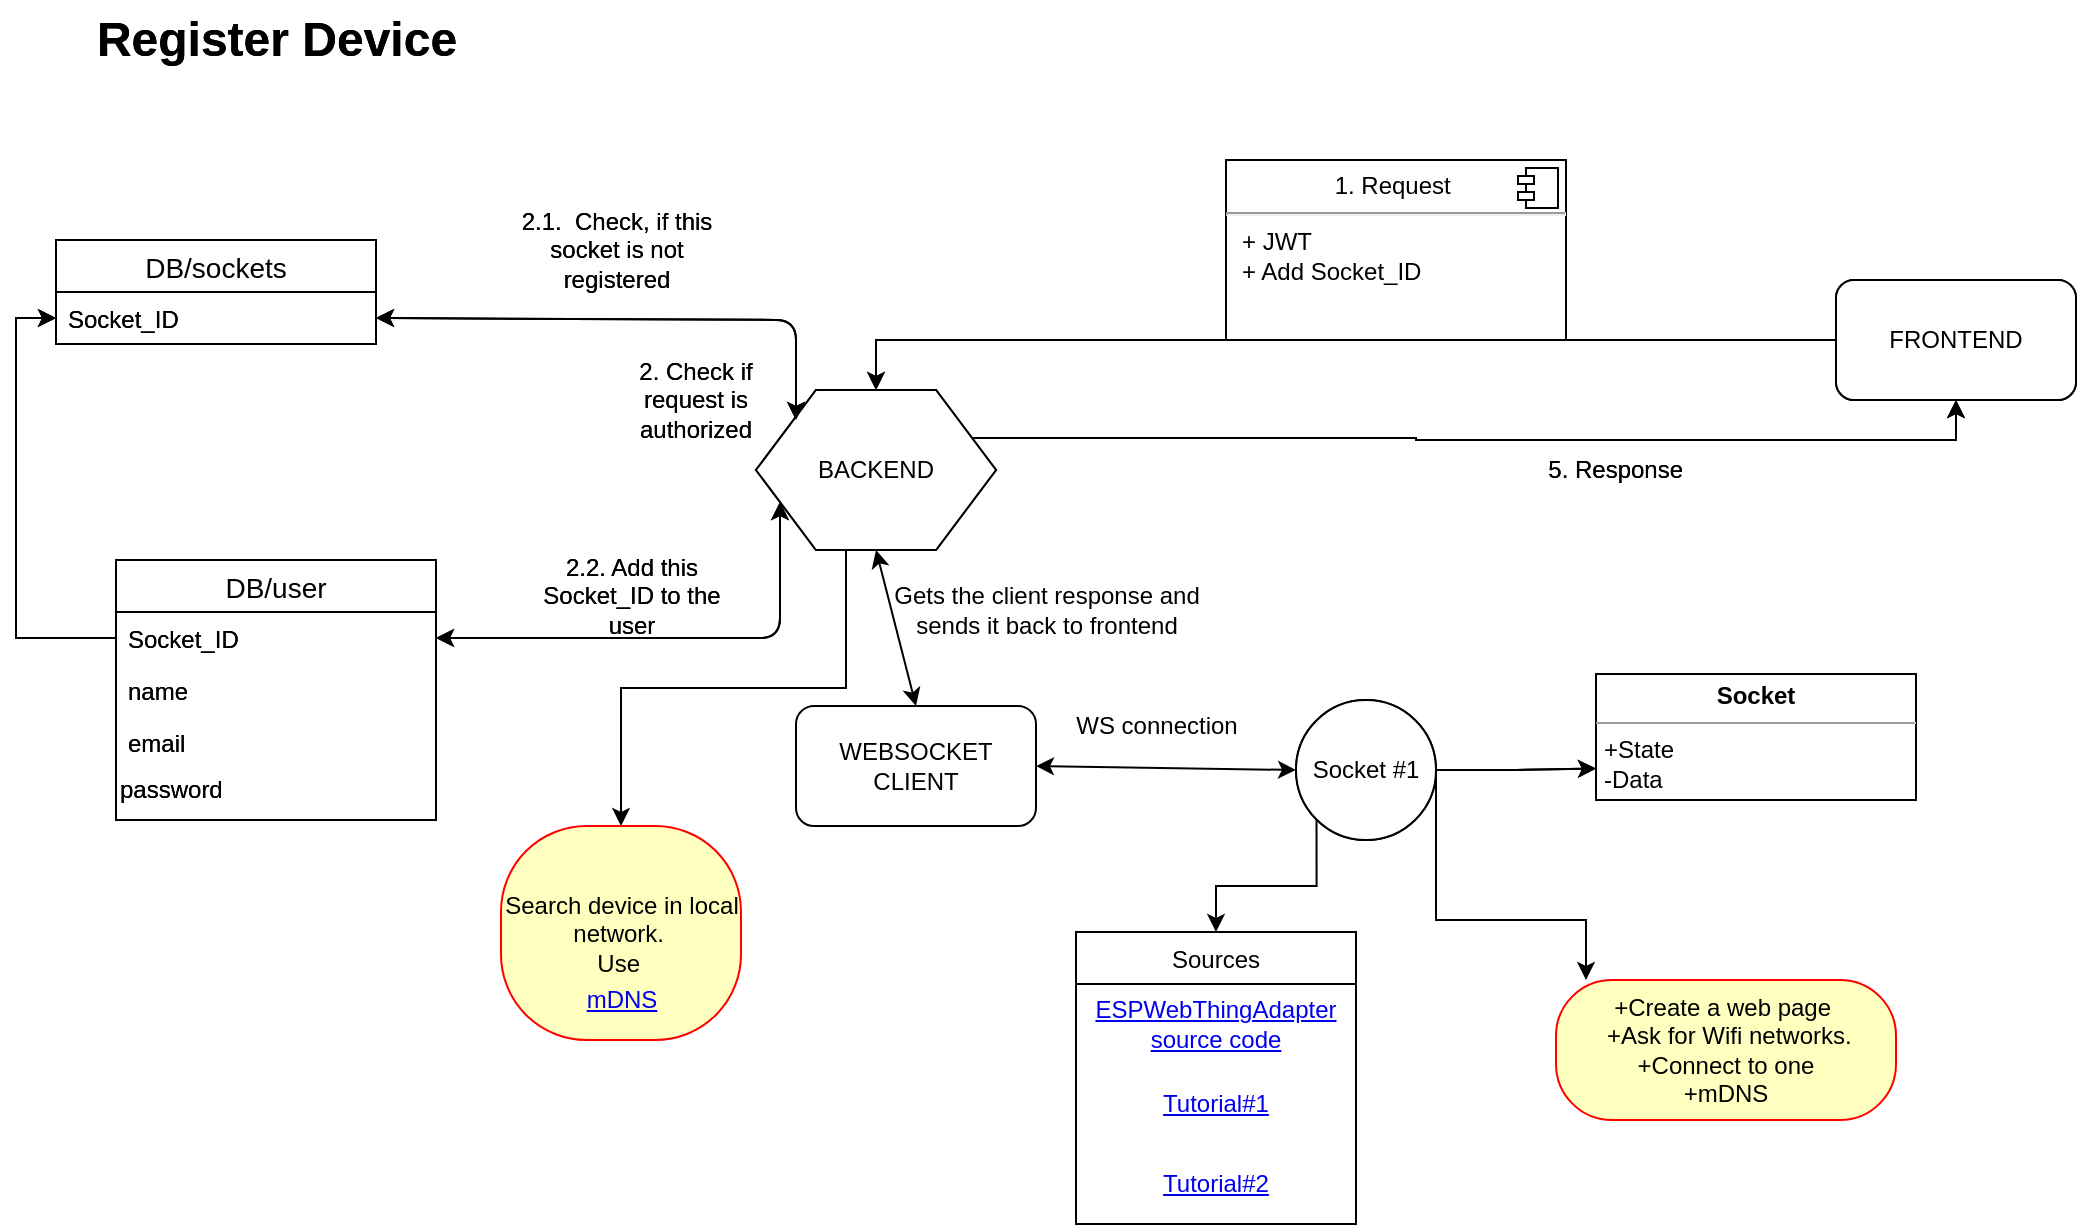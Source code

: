 <mxfile version="12.9.14" type="device"><diagram id="vMaHIlvY-xyEGGSRla67" name="Page-1"><mxGraphModel dx="1673" dy="896" grid="1" gridSize="10" guides="1" tooltips="1" connect="1" arrows="1" fold="1" page="1" pageScale="1" pageWidth="583" pageHeight="413" math="0" shadow="0"><root><mxCell id="0"/><mxCell id="1" parent="0"/><mxCell id="9El5QlsPszj6BNCbhm_Y-192" value="Register Device" style="text;strokeColor=none;fillColor=none;html=1;fontSize=24;fontStyle=1;verticalAlign=middle;align=center;" parent="1" vertex="1"><mxGeometry x="160" y="60" width="100" height="40" as="geometry"/></mxCell><mxCell id="9El5QlsPszj6BNCbhm_Y-193" style="edgeStyle=orthogonalEdgeStyle;rounded=0;orthogonalLoop=1;jettySize=auto;html=1;exitX=1;exitY=0.25;exitDx=0;exitDy=0;entryX=0.5;entryY=1;entryDx=0;entryDy=0;" parent="1" source="9El5QlsPszj6BNCbhm_Y-196" target="9El5QlsPszj6BNCbhm_Y-198" edge="1"><mxGeometry relative="1" as="geometry"><Array as="points"><mxPoint x="780" y="279"/><mxPoint x="780" y="280"/><mxPoint x="1050" y="280"/></Array></mxGeometry></mxCell><mxCell id="9El5QlsPszj6BNCbhm_Y-194" value="5. Response&amp;nbsp;" style="text;html=1;align=center;verticalAlign=middle;resizable=0;points=[];" parent="9El5QlsPszj6BNCbhm_Y-193" vertex="1" connectable="0"><mxGeometry x="0.05" y="1" relative="1" as="geometry"><mxPoint x="53.83" y="16" as="offset"/></mxGeometry></mxCell><mxCell id="9El5QlsPszj6BNCbhm_Y-196" value="BACKEND" style="shape=hexagon;perimeter=hexagonPerimeter2;whiteSpace=wrap;html=1;" parent="1" vertex="1"><mxGeometry x="450" y="255" width="120" height="80" as="geometry"/></mxCell><mxCell id="9El5QlsPszj6BNCbhm_Y-197" style="edgeStyle=orthogonalEdgeStyle;rounded=0;orthogonalLoop=1;jettySize=auto;html=1;entryX=0.5;entryY=0;entryDx=0;entryDy=0;" parent="1" source="9El5QlsPszj6BNCbhm_Y-198" target="9El5QlsPszj6BNCbhm_Y-196" edge="1"><mxGeometry relative="1" as="geometry"/></mxCell><mxCell id="9El5QlsPszj6BNCbhm_Y-198" value="FRONTEND" style="rounded=1;whiteSpace=wrap;html=1;" parent="1" vertex="1"><mxGeometry x="990" y="200" width="120" height="60" as="geometry"/></mxCell><mxCell id="9El5QlsPszj6BNCbhm_Y-199" style="edgeStyle=orthogonalEdgeStyle;rounded=0;orthogonalLoop=1;jettySize=auto;html=1;entryX=0;entryY=0.5;entryDx=0;entryDy=0;" parent="1" source="9El5QlsPszj6BNCbhm_Y-217" target="9El5QlsPszj6BNCbhm_Y-222" edge="1"><mxGeometry relative="1" as="geometry"/></mxCell><mxCell id="9El5QlsPszj6BNCbhm_Y-200" value="" style="endArrow=classic;startArrow=classic;html=1;entryX=1;entryY=1;entryDx=0;entryDy=0;exitX=1;exitY=0.5;exitDx=0;exitDy=0;" parent="1" source="9El5QlsPszj6BNCbhm_Y-222" target="9El5QlsPszj6BNCbhm_Y-213" edge="1"><mxGeometry width="50" height="50" relative="1" as="geometry"><mxPoint x="410" y="420" as="sourcePoint"/><mxPoint x="460" y="370" as="targetPoint"/><Array as="points"><mxPoint x="470" y="220"/></Array></mxGeometry></mxCell><mxCell id="9El5QlsPszj6BNCbhm_Y-201" value="2.1.&amp;nbsp; Check, if this socket is not registered" style="text;html=1;strokeColor=none;fillColor=none;align=center;verticalAlign=middle;whiteSpace=wrap;rounded=0;" parent="1" vertex="1"><mxGeometry x="317.5" y="175" width="125" height="20" as="geometry"/></mxCell><mxCell id="9El5QlsPszj6BNCbhm_Y-202" value="&lt;p style=&quot;margin: 0px ; margin-top: 6px ; text-align: center&quot;&gt;1. Request&amp;nbsp;&lt;br&gt;&lt;/p&gt;&lt;hr&gt;&lt;p style=&quot;margin: 0px ; margin-left: 8px&quot;&gt;&lt;span&gt;+ JWT&lt;/span&gt;&lt;br&gt;&lt;/p&gt;&lt;p style=&quot;margin: 0px ; margin-left: 8px&quot;&gt;&lt;span&gt;+ Add Socket_ID&lt;/span&gt;&lt;/p&gt;" style="align=left;overflow=fill;html=1;dropTarget=0;" parent="1" vertex="1"><mxGeometry x="685" y="140" width="170" height="90" as="geometry"/></mxCell><mxCell id="9El5QlsPszj6BNCbhm_Y-203" value="" style="shape=component;jettyWidth=8;jettyHeight=4;" parent="9El5QlsPszj6BNCbhm_Y-202" vertex="1"><mxGeometry x="1" width="20" height="20" relative="1" as="geometry"><mxPoint x="-24" y="4" as="offset"/></mxGeometry></mxCell><mxCell id="9El5QlsPszj6BNCbhm_Y-204" style="edgeStyle=orthogonalEdgeStyle;rounded=0;orthogonalLoop=1;jettySize=auto;html=1;exitX=1;exitY=0.5;exitDx=0;exitDy=0;entryX=0;entryY=0.75;entryDx=0;entryDy=0;" parent="1" source="9El5QlsPszj6BNCbhm_Y-206" target="9El5QlsPszj6BNCbhm_Y-215" edge="1"><mxGeometry relative="1" as="geometry"><mxPoint x="980" y="470" as="targetPoint"/></mxGeometry></mxCell><mxCell id="9El5QlsPszj6BNCbhm_Y-205" style="edgeStyle=orthogonalEdgeStyle;rounded=0;orthogonalLoop=1;jettySize=auto;html=1;" parent="1" source="9El5QlsPszj6BNCbhm_Y-206" target="9El5QlsPszj6BNCbhm_Y-229" edge="1"><mxGeometry relative="1" as="geometry"><Array as="points"><mxPoint x="790" y="520"/><mxPoint x="865" y="520"/></Array></mxGeometry></mxCell><mxCell id="9El5QlsPszj6BNCbhm_Y-206" value="Socket #1" style="ellipse;whiteSpace=wrap;html=1;aspect=fixed;" parent="1" vertex="1"><mxGeometry x="720" y="410" width="70" height="70" as="geometry"/></mxCell><mxCell id="9El5QlsPszj6BNCbhm_Y-213" value="2. Check if request is authorized" style="text;html=1;strokeColor=none;fillColor=none;align=center;verticalAlign=middle;whiteSpace=wrap;rounded=0;" parent="1" vertex="1"><mxGeometry x="370" y="250" width="100" height="20" as="geometry"/></mxCell><mxCell id="9El5QlsPszj6BNCbhm_Y-215" value="&lt;p style=&quot;margin: 0px ; margin-top: 4px ; text-align: center&quot;&gt;&lt;b&gt;Socket&lt;/b&gt;&lt;/p&gt;&lt;hr size=&quot;1&quot;&gt;&lt;p style=&quot;margin: 0px ; margin-left: 4px&quot;&gt;+State&lt;/p&gt;&lt;p style=&quot;margin: 0px ; margin-left: 4px&quot;&gt;-Data&lt;/p&gt;" style="verticalAlign=top;align=left;overflow=fill;fontSize=12;fontFamily=Helvetica;html=1;" parent="1" vertex="1"><mxGeometry x="870" y="397" width="160" height="63" as="geometry"/></mxCell><mxCell id="9El5QlsPszj6BNCbhm_Y-225" value="" style="endArrow=classic;startArrow=classic;html=1;entryX=0;entryY=0.75;entryDx=0;entryDy=0;exitX=1;exitY=0.5;exitDx=0;exitDy=0;" parent="1" source="9El5QlsPszj6BNCbhm_Y-217" target="9El5QlsPszj6BNCbhm_Y-196" edge="1"><mxGeometry width="50" height="50" relative="1" as="geometry"><mxPoint x="360" y="410" as="sourcePoint"/><mxPoint x="410" y="360" as="targetPoint"/><Array as="points"><mxPoint x="462" y="379"/></Array></mxGeometry></mxCell><mxCell id="9El5QlsPszj6BNCbhm_Y-226" value="2.2. Add this Socket_ID to the user" style="text;html=1;strokeColor=none;fillColor=none;align=center;verticalAlign=middle;whiteSpace=wrap;rounded=0;" parent="1" vertex="1"><mxGeometry x="332.5" y="335" width="110" height="45" as="geometry"/></mxCell><mxCell id="9El5QlsPszj6BNCbhm_Y-229" value="+Create a web page&amp;nbsp;&lt;br&gt;&amp;nbsp;+Ask for Wifi networks. &lt;br&gt;+Connect to one&lt;br&gt;+mDNS" style="rounded=1;whiteSpace=wrap;html=1;arcSize=40;fontColor=#000000;fillColor=#ffffc0;strokeColor=#ff0000;" parent="1" vertex="1"><mxGeometry x="850" y="550" width="170" height="70" as="geometry"/></mxCell><mxCell id="9El5QlsPszj6BNCbhm_Y-324" value="Register Device" style="text;strokeColor=none;fillColor=none;html=1;fontSize=24;fontStyle=1;verticalAlign=middle;align=center;" parent="1" vertex="1"><mxGeometry x="160" y="60" width="100" height="40" as="geometry"/></mxCell><mxCell id="9El5QlsPszj6BNCbhm_Y-325" style="edgeStyle=orthogonalEdgeStyle;rounded=0;orthogonalLoop=1;jettySize=auto;html=1;exitX=1;exitY=0.25;exitDx=0;exitDy=0;entryX=0.5;entryY=1;entryDx=0;entryDy=0;" parent="1" source="9El5QlsPszj6BNCbhm_Y-328" target="9El5QlsPszj6BNCbhm_Y-330" edge="1"><mxGeometry relative="1" as="geometry"><Array as="points"><mxPoint x="780" y="279"/><mxPoint x="780" y="280"/><mxPoint x="1050" y="280"/></Array></mxGeometry></mxCell><mxCell id="9El5QlsPszj6BNCbhm_Y-326" value="5. Response&amp;nbsp;" style="text;html=1;align=center;verticalAlign=middle;resizable=0;points=[];" parent="9El5QlsPszj6BNCbhm_Y-325" vertex="1" connectable="0"><mxGeometry x="0.05" y="1" relative="1" as="geometry"><mxPoint x="53.83" y="16" as="offset"/></mxGeometry></mxCell><mxCell id="su2_hT37dqItJ2V7Z1ea-22" style="edgeStyle=orthogonalEdgeStyle;rounded=0;orthogonalLoop=1;jettySize=auto;html=1;exitX=0.375;exitY=1;exitDx=0;exitDy=0;" edge="1" parent="1" source="9El5QlsPszj6BNCbhm_Y-328" target="su2_hT37dqItJ2V7Z1ea-20"><mxGeometry relative="1" as="geometry"/></mxCell><mxCell id="9El5QlsPszj6BNCbhm_Y-328" value="BACKEND" style="shape=hexagon;perimeter=hexagonPerimeter2;whiteSpace=wrap;html=1;" parent="1" vertex="1"><mxGeometry x="450" y="255" width="120" height="80" as="geometry"/></mxCell><mxCell id="9El5QlsPszj6BNCbhm_Y-329" style="edgeStyle=orthogonalEdgeStyle;rounded=0;orthogonalLoop=1;jettySize=auto;html=1;entryX=0.5;entryY=0;entryDx=0;entryDy=0;" parent="1" source="9El5QlsPszj6BNCbhm_Y-330" target="9El5QlsPszj6BNCbhm_Y-328" edge="1"><mxGeometry relative="1" as="geometry"/></mxCell><mxCell id="9El5QlsPszj6BNCbhm_Y-330" value="FRONTEND" style="rounded=1;whiteSpace=wrap;html=1;" parent="1" vertex="1"><mxGeometry x="990" y="200" width="120" height="60" as="geometry"/></mxCell><mxCell id="9El5QlsPszj6BNCbhm_Y-331" style="edgeStyle=orthogonalEdgeStyle;rounded=0;orthogonalLoop=1;jettySize=auto;html=1;entryX=0;entryY=0.5;entryDx=0;entryDy=0;" parent="1" source="9El5QlsPszj6BNCbhm_Y-347" target="9El5QlsPszj6BNCbhm_Y-352" edge="1"><mxGeometry relative="1" as="geometry"/></mxCell><mxCell id="9El5QlsPszj6BNCbhm_Y-332" value="" style="endArrow=classic;startArrow=classic;html=1;entryX=1;entryY=1;entryDx=0;entryDy=0;exitX=1;exitY=0.5;exitDx=0;exitDy=0;" parent="1" source="9El5QlsPszj6BNCbhm_Y-352" target="9El5QlsPszj6BNCbhm_Y-341" edge="1"><mxGeometry width="50" height="50" relative="1" as="geometry"><mxPoint x="410" y="420" as="sourcePoint"/><mxPoint x="460" y="370" as="targetPoint"/><Array as="points"><mxPoint x="470" y="220"/></Array></mxGeometry></mxCell><mxCell id="9El5QlsPszj6BNCbhm_Y-333" value="2.1.&amp;nbsp; Check, if this socket is not registered" style="text;html=1;strokeColor=none;fillColor=none;align=center;verticalAlign=middle;whiteSpace=wrap;rounded=0;" parent="1" vertex="1"><mxGeometry x="317.5" y="175" width="125" height="20" as="geometry"/></mxCell><mxCell id="9El5QlsPszj6BNCbhm_Y-334" value="&lt;p style=&quot;margin: 0px ; margin-top: 6px ; text-align: center&quot;&gt;1. Request&amp;nbsp;&lt;br&gt;&lt;/p&gt;&lt;hr&gt;&lt;p style=&quot;margin: 0px ; margin-left: 8px&quot;&gt;&lt;span&gt;+ JWT&lt;/span&gt;&lt;br&gt;&lt;/p&gt;&lt;p style=&quot;margin: 0px ; margin-left: 8px&quot;&gt;&lt;span&gt;+ Add Socket_ID&lt;/span&gt;&lt;/p&gt;" style="align=left;overflow=fill;html=1;dropTarget=0;" parent="1" vertex="1"><mxGeometry x="685" y="140" width="170" height="90" as="geometry"/></mxCell><mxCell id="9El5QlsPszj6BNCbhm_Y-335" value="" style="shape=component;jettyWidth=8;jettyHeight=4;" parent="9El5QlsPszj6BNCbhm_Y-334" vertex="1"><mxGeometry x="1" width="20" height="20" relative="1" as="geometry"><mxPoint x="-24" y="4" as="offset"/></mxGeometry></mxCell><mxCell id="9El5QlsPszj6BNCbhm_Y-336" style="edgeStyle=orthogonalEdgeStyle;rounded=0;orthogonalLoop=1;jettySize=auto;html=1;exitX=1;exitY=0.5;exitDx=0;exitDy=0;entryX=0;entryY=0.75;entryDx=0;entryDy=0;" parent="1" source="9El5QlsPszj6BNCbhm_Y-338" target="9El5QlsPszj6BNCbhm_Y-342" edge="1"><mxGeometry relative="1" as="geometry"><mxPoint x="980" y="470" as="targetPoint"/></mxGeometry></mxCell><mxCell id="su2_hT37dqItJ2V7Z1ea-12" style="edgeStyle=orthogonalEdgeStyle;rounded=0;orthogonalLoop=1;jettySize=auto;html=1;exitX=0;exitY=1;exitDx=0;exitDy=0;entryX=0.5;entryY=0;entryDx=0;entryDy=0;" edge="1" parent="1" source="9El5QlsPszj6BNCbhm_Y-338" target="su2_hT37dqItJ2V7Z1ea-8"><mxGeometry relative="1" as="geometry"/></mxCell><mxCell id="9El5QlsPszj6BNCbhm_Y-338" value="Socket #1" style="ellipse;whiteSpace=wrap;html=1;aspect=fixed;" parent="1" vertex="1"><mxGeometry x="720" y="410" width="70" height="70" as="geometry"/></mxCell><mxCell id="9El5QlsPszj6BNCbhm_Y-341" value="2. Check if request is authorized" style="text;html=1;strokeColor=none;fillColor=none;align=center;verticalAlign=middle;whiteSpace=wrap;rounded=0;" parent="1" vertex="1"><mxGeometry x="370" y="250" width="100" height="20" as="geometry"/></mxCell><mxCell id="9El5QlsPszj6BNCbhm_Y-342" value="&lt;p style=&quot;margin: 0px ; margin-top: 4px ; text-align: center&quot;&gt;&lt;b&gt;Socket&lt;/b&gt;&lt;/p&gt;&lt;hr size=&quot;1&quot;&gt;&lt;p style=&quot;margin: 0px ; margin-left: 4px&quot;&gt;+State&lt;/p&gt;&lt;p style=&quot;margin: 0px ; margin-left: 4px&quot;&gt;-Data&lt;/p&gt;" style="verticalAlign=top;align=left;overflow=fill;fontSize=12;fontFamily=Helvetica;html=1;" parent="1" vertex="1"><mxGeometry x="870" y="397" width="160" height="63" as="geometry"/></mxCell><mxCell id="9El5QlsPszj6BNCbhm_Y-343" value="" style="endArrow=classic;startArrow=classic;html=1;entryX=0;entryY=0.75;entryDx=0;entryDy=0;exitX=1;exitY=0.5;exitDx=0;exitDy=0;" parent="1" source="9El5QlsPszj6BNCbhm_Y-347" target="9El5QlsPszj6BNCbhm_Y-328" edge="1"><mxGeometry width="50" height="50" relative="1" as="geometry"><mxPoint x="360" y="410" as="sourcePoint"/><mxPoint x="410" y="360" as="targetPoint"/><Array as="points"><mxPoint x="462" y="379"/></Array></mxGeometry></mxCell><mxCell id="9El5QlsPszj6BNCbhm_Y-344" value="2.2. Add this Socket_ID to the user" style="text;html=1;strokeColor=none;fillColor=none;align=center;verticalAlign=middle;whiteSpace=wrap;rounded=0;" parent="1" vertex="1"><mxGeometry x="332.5" y="335" width="110" height="45" as="geometry"/></mxCell><mxCell id="9El5QlsPszj6BNCbhm_Y-216" value="DB/user" style="swimlane;fontStyle=0;childLayout=stackLayout;horizontal=1;startSize=26;horizontalStack=0;resizeParent=1;resizeParentMax=0;resizeLast=0;collapsible=1;marginBottom=0;align=center;fontSize=14;" parent="1" vertex="1"><mxGeometry x="130" y="340" width="160" height="130" as="geometry"><mxRectangle x="80" y="180" width="80" height="26" as="alternateBounds"/></mxGeometry></mxCell><mxCell id="9El5QlsPszj6BNCbhm_Y-217" value="Socket_ID" style="text;strokeColor=none;fillColor=none;spacingLeft=4;spacingRight=4;overflow=hidden;rotatable=0;points=[[0,0.5],[1,0.5]];portConstraint=eastwest;fontSize=12;" parent="9El5QlsPszj6BNCbhm_Y-216" vertex="1"><mxGeometry y="26" width="160" height="26" as="geometry"/></mxCell><mxCell id="9El5QlsPszj6BNCbhm_Y-218" value="name" style="text;strokeColor=none;fillColor=none;spacingLeft=4;spacingRight=4;overflow=hidden;rotatable=0;points=[[0,0.5],[1,0.5]];portConstraint=eastwest;fontSize=12;" parent="9El5QlsPszj6BNCbhm_Y-216" vertex="1"><mxGeometry y="52" width="160" height="26" as="geometry"/></mxCell><mxCell id="9El5QlsPszj6BNCbhm_Y-219" value="email&#10;" style="text;strokeColor=none;fillColor=none;spacingLeft=4;spacingRight=4;overflow=hidden;rotatable=0;points=[[0,0.5],[1,0.5]];portConstraint=eastwest;fontSize=12;" parent="9El5QlsPszj6BNCbhm_Y-216" vertex="1"><mxGeometry y="78" width="160" height="22" as="geometry"/></mxCell><mxCell id="9El5QlsPszj6BNCbhm_Y-220" value="password" style="text;html=1;strokeColor=none;fillColor=none;align=left;verticalAlign=middle;whiteSpace=wrap;rounded=0;" parent="9El5QlsPszj6BNCbhm_Y-216" vertex="1"><mxGeometry y="100" width="160" height="30" as="geometry"/></mxCell><mxCell id="9El5QlsPszj6BNCbhm_Y-221" value="DB/sockets" style="swimlane;fontStyle=0;childLayout=stackLayout;horizontal=1;startSize=26;horizontalStack=0;resizeParent=1;resizeParentMax=0;resizeLast=0;collapsible=1;marginBottom=0;align=center;fontSize=14;" parent="1" vertex="1"><mxGeometry x="100" y="180" width="160" height="52" as="geometry"/></mxCell><mxCell id="9El5QlsPszj6BNCbhm_Y-222" value="Socket_ID" style="text;strokeColor=none;fillColor=none;spacingLeft=4;spacingRight=4;overflow=hidden;rotatable=0;points=[[0,0.5],[1,0.5]];portConstraint=eastwest;fontSize=12;" parent="9El5QlsPszj6BNCbhm_Y-221" vertex="1"><mxGeometry y="26" width="160" height="26" as="geometry"/></mxCell><mxCell id="9El5QlsPszj6BNCbhm_Y-346" value="DB/user" style="swimlane;fontStyle=0;childLayout=stackLayout;horizontal=1;startSize=26;horizontalStack=0;resizeParent=1;resizeParentMax=0;resizeLast=0;collapsible=1;marginBottom=0;align=center;fontSize=14;" parent="1" vertex="1"><mxGeometry x="130" y="340" width="160" height="130" as="geometry"><mxRectangle x="80" y="180" width="80" height="26" as="alternateBounds"/></mxGeometry></mxCell><mxCell id="9El5QlsPszj6BNCbhm_Y-347" value="Socket_ID" style="text;strokeColor=none;fillColor=none;spacingLeft=4;spacingRight=4;overflow=hidden;rotatable=0;points=[[0,0.5],[1,0.5]];portConstraint=eastwest;fontSize=12;" parent="9El5QlsPszj6BNCbhm_Y-346" vertex="1"><mxGeometry y="26" width="160" height="26" as="geometry"/></mxCell><mxCell id="9El5QlsPszj6BNCbhm_Y-348" value="name" style="text;strokeColor=none;fillColor=none;spacingLeft=4;spacingRight=4;overflow=hidden;rotatable=0;points=[[0,0.5],[1,0.5]];portConstraint=eastwest;fontSize=12;" parent="9El5QlsPszj6BNCbhm_Y-346" vertex="1"><mxGeometry y="52" width="160" height="26" as="geometry"/></mxCell><mxCell id="9El5QlsPszj6BNCbhm_Y-349" value="email&#10;" style="text;strokeColor=none;fillColor=none;spacingLeft=4;spacingRight=4;overflow=hidden;rotatable=0;points=[[0,0.5],[1,0.5]];portConstraint=eastwest;fontSize=12;" parent="9El5QlsPszj6BNCbhm_Y-346" vertex="1"><mxGeometry y="78" width="160" height="22" as="geometry"/></mxCell><mxCell id="9El5QlsPszj6BNCbhm_Y-350" value="password" style="text;html=1;strokeColor=none;fillColor=none;align=left;verticalAlign=middle;whiteSpace=wrap;rounded=0;" parent="9El5QlsPszj6BNCbhm_Y-346" vertex="1"><mxGeometry y="100" width="160" height="30" as="geometry"/></mxCell><mxCell id="9El5QlsPszj6BNCbhm_Y-351" value="DB/sockets" style="swimlane;fontStyle=0;childLayout=stackLayout;horizontal=1;startSize=26;horizontalStack=0;resizeParent=1;resizeParentMax=0;resizeLast=0;collapsible=1;marginBottom=0;align=center;fontSize=14;" parent="1" vertex="1"><mxGeometry x="100" y="180" width="160" height="52" as="geometry"/></mxCell><mxCell id="9El5QlsPszj6BNCbhm_Y-352" value="Socket_ID" style="text;strokeColor=none;fillColor=none;spacingLeft=4;spacingRight=4;overflow=hidden;rotatable=0;points=[[0,0.5],[1,0.5]];portConstraint=eastwest;fontSize=12;" parent="9El5QlsPszj6BNCbhm_Y-351" vertex="1"><mxGeometry y="26" width="160" height="26" as="geometry"/></mxCell><mxCell id="su2_hT37dqItJ2V7Z1ea-1" value="WEBSOCKET CLIENT" style="rounded=1;whiteSpace=wrap;html=1;" vertex="1" parent="1"><mxGeometry x="470" y="413" width="120" height="60" as="geometry"/></mxCell><mxCell id="su2_hT37dqItJ2V7Z1ea-8" value="Sources" style="swimlane;fontStyle=0;childLayout=stackLayout;horizontal=1;startSize=26;fillColor=none;horizontalStack=0;resizeParent=1;resizeParentMax=0;resizeLast=0;collapsible=1;marginBottom=0;" vertex="1" parent="1"><mxGeometry x="610" y="526" width="140" height="146" as="geometry"/></mxCell><UserObject label="ESPWebThingAdapter source code" link="https://github.com/mozilla-iot/webthing-arduino/blob/master/ESPWebThingAdapter.h" id="su2_hT37dqItJ2V7Z1ea-13"><mxCell style="text;html=1;strokeColor=none;fillColor=none;whiteSpace=wrap;align=center;verticalAlign=middle;fontColor=#0000EE;fontStyle=4;" vertex="1" parent="su2_hT37dqItJ2V7Z1ea-8"><mxGeometry y="26" width="140" height="40" as="geometry"/></mxCell></UserObject><UserObject label="Tutorial#1" link="https://www.youtube.com/watch?v=mkXsmCgvy0k&amp;list=WL&amp;index=5&amp;t=5s" id="su2_hT37dqItJ2V7Z1ea-15"><mxCell style="text;html=1;strokeColor=none;fillColor=none;whiteSpace=wrap;align=center;verticalAlign=middle;fontColor=#0000EE;fontStyle=4;" vertex="1" parent="su2_hT37dqItJ2V7Z1ea-8"><mxGeometry y="66" width="140" height="40" as="geometry"/></mxCell></UserObject><UserObject label="Tutorial#2" link="https://techtutorialsx.com/2018/08/14/esp32-async-http-web-server-websockets-introduction/" id="su2_hT37dqItJ2V7Z1ea-14"><mxCell style="text;html=1;strokeColor=none;fillColor=none;whiteSpace=wrap;align=center;verticalAlign=middle;fontColor=#0000EE;fontStyle=4;" vertex="1" parent="su2_hT37dqItJ2V7Z1ea-8"><mxGeometry y="106" width="140" height="40" as="geometry"/></mxCell></UserObject><mxCell id="su2_hT37dqItJ2V7Z1ea-16" value="" style="endArrow=classic;startArrow=classic;html=1;entryX=0;entryY=0.5;entryDx=0;entryDy=0;exitX=1;exitY=0.5;exitDx=0;exitDy=0;" edge="1" parent="1" source="su2_hT37dqItJ2V7Z1ea-1" target="9El5QlsPszj6BNCbhm_Y-338"><mxGeometry width="50" height="50" relative="1" as="geometry"><mxPoint x="600" y="470" as="sourcePoint"/><mxPoint x="650" y="420" as="targetPoint"/></mxGeometry></mxCell><mxCell id="su2_hT37dqItJ2V7Z1ea-17" value="WS connection" style="text;html=1;align=center;verticalAlign=middle;resizable=0;points=[];autosize=1;" vertex="1" parent="1"><mxGeometry x="600" y="413" width="100" height="20" as="geometry"/></mxCell><mxCell id="su2_hT37dqItJ2V7Z1ea-18" value="" style="endArrow=classic;startArrow=classic;html=1;entryX=0.5;entryY=1;entryDx=0;entryDy=0;exitX=0.5;exitY=0;exitDx=0;exitDy=0;" edge="1" parent="1" source="su2_hT37dqItJ2V7Z1ea-1" target="9El5QlsPszj6BNCbhm_Y-328"><mxGeometry width="50" height="50" relative="1" as="geometry"><mxPoint x="490" y="400" as="sourcePoint"/><mxPoint x="550" y="360" as="targetPoint"/></mxGeometry></mxCell><mxCell id="su2_hT37dqItJ2V7Z1ea-19" value="Gets the client response and &lt;br&gt;sends it back to frontend" style="text;html=1;align=center;verticalAlign=middle;resizable=0;points=[];autosize=1;" vertex="1" parent="1"><mxGeometry x="510" y="350" width="170" height="30" as="geometry"/></mxCell><mxCell id="su2_hT37dqItJ2V7Z1ea-20" value="Search device in local network.&amp;nbsp;&lt;br&gt;Use&amp;nbsp;" style="rounded=1;whiteSpace=wrap;html=1;arcSize=40;fontColor=#000000;fillColor=#ffffc0;strokeColor=#ff0000;" vertex="1" parent="1"><mxGeometry x="322.5" y="473" width="120" height="107" as="geometry"/></mxCell><UserObject label="mDNS" link="https://www.hackster.io/wgbartley/iot-device-management-with-mdns-and-webduino-93982a" id="su2_hT37dqItJ2V7Z1ea-23"><mxCell style="text;html=1;strokeColor=none;fillColor=none;whiteSpace=wrap;align=center;verticalAlign=middle;fontColor=#0000EE;fontStyle=4;" vertex="1" parent="1"><mxGeometry x="352.5" y="540" width="60" height="40" as="geometry"/></mxCell></UserObject></root></mxGraphModel></diagram></mxfile>